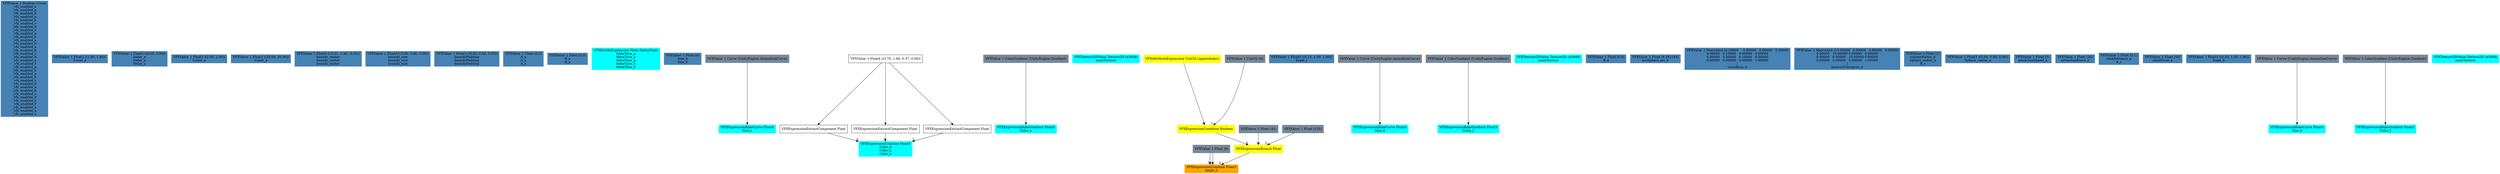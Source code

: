 digraph G {
node0 [shape="box" color="steelblue" style="filled" label="VFXValue`1 Boolean (True)
_vfx_enabled_a
_vfx_enabled_a
_vfx_enabled_b
_vfx_enabled_a
_vfx_enabled_b
_vfx_enabled_c
_vfx_enabled_d
_vfx_enabled_e
_vfx_enabled_a
_vfx_enabled_b
_vfx_enabled_a
_vfx_enabled_b
_vfx_enabled_a
_vfx_enabled_b
_vfx_enabled_c
_vfx_enabled_d
_vfx_enabled_e
_vfx_enabled_f
_vfx_enabled_a
_vfx_enabled_b
_vfx_enabled_a
_vfx_enabled_b
_vfx_enabled_c
_vfx_enabled_d
_vfx_enabled_a
_vfx_enabled_b
_vfx_enabled_c
_vfx_enabled_d
_vfx_enabled_e
_vfx_enabled_f
_vfx_enabled_a
_vfx_enabled_a
_vfx_enabled_a"]
node1 [shape="box" color="steelblue" style="filled" label="VFXValue`1 Float2 ((1.00, 1.00))
Count_a"]
node2 [shape="box" color="steelblue" style="filled" label="VFXValue`1 Float2 ((0.00, 0.00))
Delay_a
Delay_a
Delay_a"]
node3 [shape="box" color="steelblue" style="filled" label="VFXValue`1 Float2 ((2.00, 2.00))
Count_a"]
node4 [shape="box" color="steelblue" style="filled" label="VFXValue`1 Float2 ((20.00, 20.00))
Count_a"]
node5 [shape="box" color="steelblue" style="filled" label="VFXValue`1 Float3 ((-0.01, 1.40, -0.02))
bounds_center
bounds_center
bounds_center"]
node6 [shape="box" color="steelblue" style="filled" label="VFXValue`1 Float3 ((3.00, 3.96, 3.06))
bounds_size
bounds_size
bounds_size"]
node7 [shape="box" color="steelblue" style="filled" label="VFXValue`1 Float3 ((0.50, 0.50, 0.50))
boundsPadding
boundsPadding
boundsPadding"]
node8 [shape="box" color="steelblue" style="filled" label="VFXValue`1 Float (0.2)
A_a
A_a
A_a"]
node9 [shape="box" color="steelblue" style="filled" label="VFXValue`1 Float (0.3)
B_a
B_a"]
node10 [shape="box" color="cyan" style="filled" label="VFXBuiltInExpression Float (DeltaTime)
deltaTime_a
deltaTime_a
deltaTime_a
deltaTime_b
deltaTime_c"]
node11 [shape="box" color="steelblue" style="filled" label="VFXValue`1 Float (4)
Size_b
Size_b"]
node12 [shape="box" color="cyan" style="filled" label="VFXExpressionBakeCurve Float4
Size_c"]
node13 [shape="box" color="lightslategray" style="filled" label="VFXValue`1 Curve (UnityEngine.AnimationCurve)"]
node14 [shape="box" color="cyan" style="filled" label="VFXExpressionCombine Float3
Color_d
Color_e
Color_e"]
node15 [shape="box" label="VFXExpressionExtractComponent Float"]
node16 [shape="box" label="VFXValue`1 Float4 ((3.70, 1.94, 0.37, 0.00))"]
node17 [shape="box" label="VFXExpressionExtractComponent Float"]
node18 [shape="box" label="VFXExpressionExtractComponent Float"]
node19 [shape="box" color="cyan" style="filled" label="VFXExpressionBakeGradient Float3
Color_e"]
node20 [shape="box" color="lightslategray" style="filled" label="VFXValue`1 ColorGradient (UnityEngine.Gradient)"]
node21 [shape="box" color="cyan" style="filled" label="VFXTexture2DValue Texture2D (43848)
mainTexture"]
node22 [shape="box" color="orange" style="filled" label="VFXExpressionCombine Float3
Angle_b"]
node23 [shape="box" color="lightslategray" style="filled" label="VFXValue`1 Float (0)"]
node24 [shape="box" color="yellow" style="filled" label="VFXExpressionBranch Float"]
node25 [shape="box" color="yellow" style="filled" label="VFXExpressionCondition Boolean"]
node26 [shape="box" color="yellow" style="filled" label="VFXAttributeExpression Uint32 (spawnIndex)"]
node27 [shape="box" color="lightslategray" style="filled" label="VFXValue`1 Uint32 (0)"]
node28 [shape="box" color="lightslategray" style="filled" label="VFXValue`1 Float (45)"]
node29 [shape="box" color="lightslategray" style="filled" label="VFXValue`1 Float (135)"]
node30 [shape="box" color="steelblue" style="filled" label="VFXValue`1 Float3 ((0.10, 1.00, 1.00))
Scale_c"]
node31 [shape="box" color="cyan" style="filled" label="VFXExpressionBakeCurve Float4
Size_d"]
node32 [shape="box" color="lightslategray" style="filled" label="VFXValue`1 Curve (UnityEngine.AnimationCurve)"]
node33 [shape="box" color="cyan" style="filled" label="VFXExpressionBakeGradient Float3
Color_f"]
node34 [shape="box" color="lightslategray" style="filled" label="VFXValue`1 ColorGradient (UnityEngine.Gradient)"]
node35 [shape="box" color="cyan" style="filled" label="VFXTexture2DValue Texture2D (43848)
mainTexture"]
node36 [shape="box" color="steelblue" style="filled" label="VFXValue`1 Float (0.4)
B_a"]
node37 [shape="box" color="steelblue" style="filled" label="VFXValue`1 Float (6.283185)
arcSphere_arc_b"]
node38 [shape="box" color="steelblue" style="filled" label="VFXValue`1 Matrix4x4 (0.10000	0.00000	0.00000	0.00000
0.00000	0.10000	0.00000	0.00000
0.00000	0.00000	0.10000	0.00000
0.00000	0.00000	0.00000	1.00000
)
transform_b"]
node39 [shape="box" color="steelblue" style="filled" label="VFXValue`1 Matrix4x4 (10.00000	0.00000	0.00000	0.00000
0.00000	10.00000	0.00000	0.00000
0.00000	0.00000	10.00000	0.00000
0.00000	0.00000	0.00000	1.00000
)
inverseTranspose_b"]
node40 [shape="box" color="steelblue" style="filled" label="VFXValue`1 Float (1)
volumeFactor_b
Sphere_radius_a
B_c"]
node41 [shape="box" color="steelblue" style="filled" label="VFXValue`1 Float3 ((0.00, 0.00, 0.00))
Sphere_center_a"]
node42 [shape="box" color="steelblue" style="filled" label="VFXValue`1 Float (5)
attractionSpeed_a"]
node43 [shape="box" color="steelblue" style="filled" label="VFXValue`1 Float (20)
attractionForce_a"]
node44 [shape="box" color="steelblue" style="filled" label="VFXValue`1 Float (0.1)
stickDistance_a
A_c"]
node45 [shape="box" color="steelblue" style="filled" label="VFXValue`1 Float (50)
stickForce_a"]
node46 [shape="box" color="steelblue" style="filled" label="VFXValue`1 Float3 ((0.20, 1.00, 1.00))
Scale_b"]
node47 [shape="box" color="cyan" style="filled" label="VFXExpressionBakeCurve Float4
Size_d"]
node48 [shape="box" color="lightslategray" style="filled" label="VFXValue`1 Curve (UnityEngine.AnimationCurve)"]
node49 [shape="box" color="cyan" style="filled" label="VFXExpressionBakeGradient Float3
Color_f"]
node50 [shape="box" color="lightslategray" style="filled" label="VFXValue`1 ColorGradient (UnityEngine.Gradient)"]
node51 [shape="box" color="cyan" style="filled" label="VFXTexture2DValue Texture2D (43848)
mainTexture"]
node13 -> node12 
node15 -> node14 [headlabel="0"]
node17 -> node14 [headlabel="1"]
node18 -> node14 [headlabel="2"]
node16 -> node15 
node16 -> node17 
node16 -> node18 
node20 -> node19 
node23 -> node22 [headlabel="0"]
node23 -> node22 [headlabel="1"]
node24 -> node22 [headlabel="2"]
node25 -> node24 [headlabel="0"]
node28 -> node24 [headlabel="1"]
node29 -> node24 [headlabel="2"]
node26 -> node25 [headlabel="0"]
node27 -> node25 [headlabel="1"]
node32 -> node31 
node34 -> node33 
node48 -> node47 
node50 -> node49 
}
